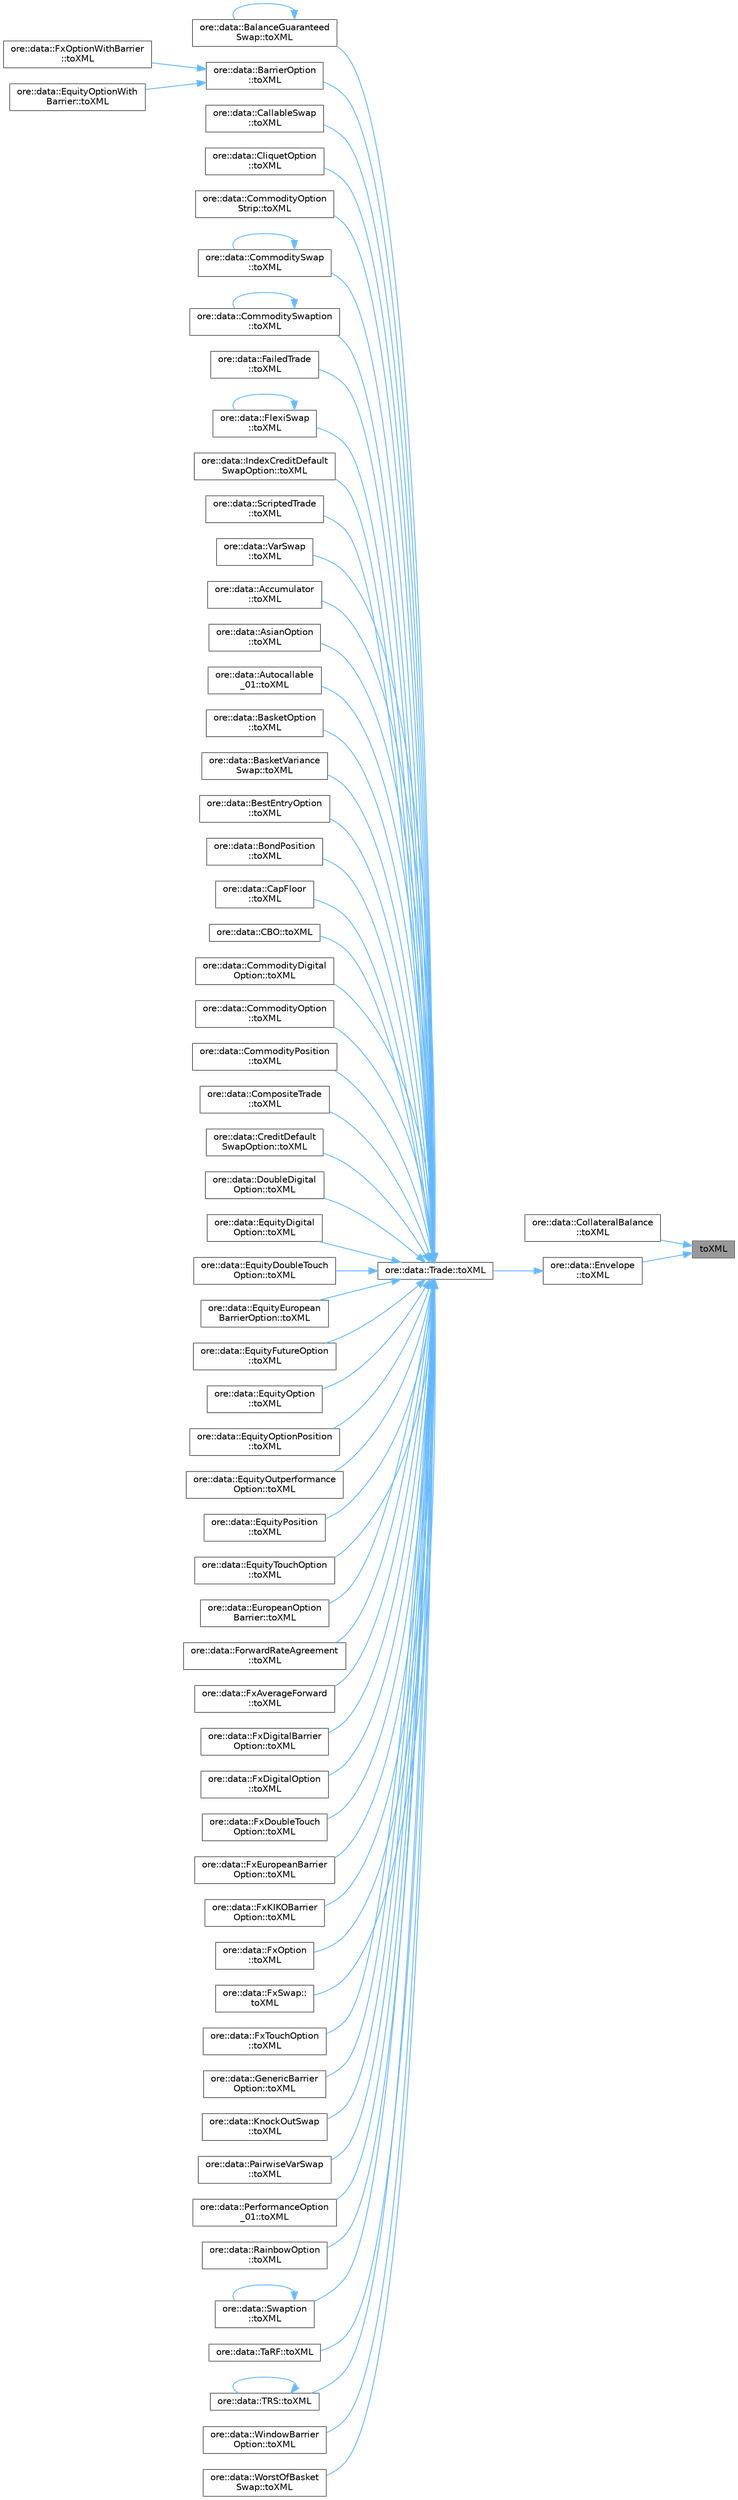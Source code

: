 digraph "toXML"
{
 // INTERACTIVE_SVG=YES
 // LATEX_PDF_SIZE
  bgcolor="transparent";
  edge [fontname=Helvetica,fontsize=10,labelfontname=Helvetica,labelfontsize=10];
  node [fontname=Helvetica,fontsize=10,shape=box,height=0.2,width=0.4];
  rankdir="RL";
  Node1 [label="toXML",height=0.2,width=0.4,color="gray40", fillcolor="grey60", style="filled", fontcolor="black",tooltip=" "];
  Node1 -> Node2 [dir="back",color="steelblue1",style="solid"];
  Node2 [label="ore::data::CollateralBalance\l::toXML",height=0.2,width=0.4,color="grey40", fillcolor="white", style="filled",URL="$classore_1_1data_1_1_collateral_balance.html#a98c77e5a9e18de0cd031a56f97459774",tooltip=" "];
  Node1 -> Node3 [dir="back",color="steelblue1",style="solid"];
  Node3 [label="ore::data::Envelope\l::toXML",height=0.2,width=0.4,color="grey40", fillcolor="white", style="filled",URL="$classore_1_1data_1_1_envelope.html#a7efefb9270d6c4933e4c96de0771f17a",tooltip=" "];
  Node3 -> Node4 [dir="back",color="steelblue1",style="solid"];
  Node4 [label="ore::data::Trade::toXML",height=0.2,width=0.4,color="grey40", fillcolor="white", style="filled",URL="$classore_1_1data_1_1_trade.html#a7efefb9270d6c4933e4c96de0771f17a",tooltip=" "];
  Node4 -> Node5 [dir="back",color="steelblue1",style="solid"];
  Node5 [label="ore::data::BalanceGuaranteed\lSwap::toXML",height=0.2,width=0.4,color="grey40", fillcolor="white", style="filled",URL="$classore_1_1data_1_1_balance_guaranteed_swap.html#a98c77e5a9e18de0cd031a56f97459774",tooltip=" "];
  Node5 -> Node5 [dir="back",color="steelblue1",style="solid"];
  Node4 -> Node6 [dir="back",color="steelblue1",style="solid"];
  Node6 [label="ore::data::BarrierOption\l::toXML",height=0.2,width=0.4,color="grey40", fillcolor="white", style="filled",URL="$classore_1_1data_1_1_barrier_option.html#a98c77e5a9e18de0cd031a56f97459774",tooltip=" "];
  Node6 -> Node7 [dir="back",color="steelblue1",style="solid"];
  Node7 [label="ore::data::FxOptionWithBarrier\l::toXML",height=0.2,width=0.4,color="grey40", fillcolor="white", style="filled",URL="$classore_1_1data_1_1_fx_option_with_barrier.html#a5c10f5bd7e0435a01713935a199ad5ff",tooltip=" "];
  Node6 -> Node8 [dir="back",color="steelblue1",style="solid"];
  Node8 [label="ore::data::EquityOptionWith\lBarrier::toXML",height=0.2,width=0.4,color="grey40", fillcolor="white", style="filled",URL="$classore_1_1data_1_1_equity_option_with_barrier.html#a5c10f5bd7e0435a01713935a199ad5ff",tooltip=" "];
  Node4 -> Node9 [dir="back",color="steelblue1",style="solid"];
  Node9 [label="ore::data::CallableSwap\l::toXML",height=0.2,width=0.4,color="grey40", fillcolor="white", style="filled",URL="$classore_1_1data_1_1_callable_swap.html#a98c77e5a9e18de0cd031a56f97459774",tooltip=" "];
  Node4 -> Node10 [dir="back",color="steelblue1",style="solid"];
  Node10 [label="ore::data::CliquetOption\l::toXML",height=0.2,width=0.4,color="grey40", fillcolor="white", style="filled",URL="$classore_1_1data_1_1_cliquet_option.html#a98c77e5a9e18de0cd031a56f97459774",tooltip=" "];
  Node4 -> Node11 [dir="back",color="steelblue1",style="solid"];
  Node11 [label="ore::data::CommodityOption\lStrip::toXML",height=0.2,width=0.4,color="grey40", fillcolor="white", style="filled",URL="$classore_1_1data_1_1_commodity_option_strip.html#a98c77e5a9e18de0cd031a56f97459774",tooltip=" "];
  Node4 -> Node12 [dir="back",color="steelblue1",style="solid"];
  Node12 [label="ore::data::CommoditySwap\l::toXML",height=0.2,width=0.4,color="grey40", fillcolor="white", style="filled",URL="$classore_1_1data_1_1_commodity_swap.html#a98c77e5a9e18de0cd031a56f97459774",tooltip=" "];
  Node12 -> Node12 [dir="back",color="steelblue1",style="solid"];
  Node4 -> Node13 [dir="back",color="steelblue1",style="solid"];
  Node13 [label="ore::data::CommoditySwaption\l::toXML",height=0.2,width=0.4,color="grey40", fillcolor="white", style="filled",URL="$classore_1_1data_1_1_commodity_swaption.html#a98c77e5a9e18de0cd031a56f97459774",tooltip=" "];
  Node13 -> Node13 [dir="back",color="steelblue1",style="solid"];
  Node4 -> Node14 [dir="back",color="steelblue1",style="solid"];
  Node14 [label="ore::data::FailedTrade\l::toXML",height=0.2,width=0.4,color="grey40", fillcolor="white", style="filled",URL="$classore_1_1data_1_1_failed_trade.html#a98c77e5a9e18de0cd031a56f97459774",tooltip=" "];
  Node4 -> Node15 [dir="back",color="steelblue1",style="solid"];
  Node15 [label="ore::data::FlexiSwap\l::toXML",height=0.2,width=0.4,color="grey40", fillcolor="white", style="filled",URL="$classore_1_1data_1_1_flexi_swap.html#a98c77e5a9e18de0cd031a56f97459774",tooltip=" "];
  Node15 -> Node15 [dir="back",color="steelblue1",style="solid"];
  Node4 -> Node16 [dir="back",color="steelblue1",style="solid"];
  Node16 [label="ore::data::IndexCreditDefault\lSwapOption::toXML",height=0.2,width=0.4,color="grey40", fillcolor="white", style="filled",URL="$classore_1_1data_1_1_index_credit_default_swap_option.html#a98c77e5a9e18de0cd031a56f97459774",tooltip=" "];
  Node4 -> Node17 [dir="back",color="steelblue1",style="solid"];
  Node17 [label="ore::data::ScriptedTrade\l::toXML",height=0.2,width=0.4,color="grey40", fillcolor="white", style="filled",URL="$classore_1_1data_1_1_scripted_trade.html#a98c77e5a9e18de0cd031a56f97459774",tooltip=" "];
  Node4 -> Node18 [dir="back",color="steelblue1",style="solid"];
  Node18 [label="ore::data::VarSwap\l::toXML",height=0.2,width=0.4,color="grey40", fillcolor="white", style="filled",URL="$classore_1_1data_1_1_var_swap.html#a98c77e5a9e18de0cd031a56f97459774",tooltip=" "];
  Node4 -> Node19 [dir="back",color="steelblue1",style="solid"];
  Node19 [label="ore::data::Accumulator\l::toXML",height=0.2,width=0.4,color="grey40", fillcolor="white", style="filled",URL="$classore_1_1data_1_1_accumulator.html#a7efefb9270d6c4933e4c96de0771f17a",tooltip=" "];
  Node4 -> Node20 [dir="back",color="steelblue1",style="solid"];
  Node20 [label="ore::data::AsianOption\l::toXML",height=0.2,width=0.4,color="grey40", fillcolor="white", style="filled",URL="$classore_1_1data_1_1_asian_option.html#a7efefb9270d6c4933e4c96de0771f17a",tooltip=" "];
  Node4 -> Node21 [dir="back",color="steelblue1",style="solid"];
  Node21 [label="ore::data::Autocallable\l_01::toXML",height=0.2,width=0.4,color="grey40", fillcolor="white", style="filled",URL="$classore_1_1data_1_1_autocallable__01.html#a7efefb9270d6c4933e4c96de0771f17a",tooltip=" "];
  Node4 -> Node22 [dir="back",color="steelblue1",style="solid"];
  Node22 [label="ore::data::BasketOption\l::toXML",height=0.2,width=0.4,color="grey40", fillcolor="white", style="filled",URL="$classore_1_1data_1_1_basket_option.html#a7efefb9270d6c4933e4c96de0771f17a",tooltip=" "];
  Node4 -> Node23 [dir="back",color="steelblue1",style="solid"];
  Node23 [label="ore::data::BasketVariance\lSwap::toXML",height=0.2,width=0.4,color="grey40", fillcolor="white", style="filled",URL="$classore_1_1data_1_1_basket_variance_swap.html#a7efefb9270d6c4933e4c96de0771f17a",tooltip=" "];
  Node4 -> Node24 [dir="back",color="steelblue1",style="solid"];
  Node24 [label="ore::data::BestEntryOption\l::toXML",height=0.2,width=0.4,color="grey40", fillcolor="white", style="filled",URL="$classore_1_1data_1_1_best_entry_option.html#a7efefb9270d6c4933e4c96de0771f17a",tooltip=" "];
  Node4 -> Node25 [dir="back",color="steelblue1",style="solid"];
  Node25 [label="ore::data::BondPosition\l::toXML",height=0.2,width=0.4,color="grey40", fillcolor="white", style="filled",URL="$classore_1_1data_1_1_bond_position.html#a7efefb9270d6c4933e4c96de0771f17a",tooltip=" "];
  Node4 -> Node26 [dir="back",color="steelblue1",style="solid"];
  Node26 [label="ore::data::CapFloor\l::toXML",height=0.2,width=0.4,color="grey40", fillcolor="white", style="filled",URL="$classore_1_1data_1_1_cap_floor.html#a7efefb9270d6c4933e4c96de0771f17a",tooltip=" "];
  Node4 -> Node27 [dir="back",color="steelblue1",style="solid"];
  Node27 [label="ore::data::CBO::toXML",height=0.2,width=0.4,color="grey40", fillcolor="white", style="filled",URL="$classore_1_1data_1_1_c_b_o.html#a7efefb9270d6c4933e4c96de0771f17a",tooltip=" "];
  Node4 -> Node28 [dir="back",color="steelblue1",style="solid"];
  Node28 [label="ore::data::CommodityDigital\lOption::toXML",height=0.2,width=0.4,color="grey40", fillcolor="white", style="filled",URL="$classore_1_1data_1_1_commodity_digital_option.html#a7efefb9270d6c4933e4c96de0771f17a",tooltip=" "];
  Node4 -> Node29 [dir="back",color="steelblue1",style="solid"];
  Node29 [label="ore::data::CommodityOption\l::toXML",height=0.2,width=0.4,color="grey40", fillcolor="white", style="filled",URL="$classore_1_1data_1_1_commodity_option.html#a7efefb9270d6c4933e4c96de0771f17a",tooltip=" "];
  Node4 -> Node30 [dir="back",color="steelblue1",style="solid"];
  Node30 [label="ore::data::CommodityPosition\l::toXML",height=0.2,width=0.4,color="grey40", fillcolor="white", style="filled",URL="$classore_1_1data_1_1_commodity_position.html#a7efefb9270d6c4933e4c96de0771f17a",tooltip=" "];
  Node4 -> Node31 [dir="back",color="steelblue1",style="solid"];
  Node31 [label="ore::data::CompositeTrade\l::toXML",height=0.2,width=0.4,color="grey40", fillcolor="white", style="filled",URL="$classore_1_1data_1_1_composite_trade.html#a7efefb9270d6c4933e4c96de0771f17a",tooltip=" "];
  Node4 -> Node32 [dir="back",color="steelblue1",style="solid"];
  Node32 [label="ore::data::CreditDefault\lSwapOption::toXML",height=0.2,width=0.4,color="grey40", fillcolor="white", style="filled",URL="$classore_1_1data_1_1_credit_default_swap_option.html#a7efefb9270d6c4933e4c96de0771f17a",tooltip=" "];
  Node4 -> Node33 [dir="back",color="steelblue1",style="solid"];
  Node33 [label="ore::data::DoubleDigital\lOption::toXML",height=0.2,width=0.4,color="grey40", fillcolor="white", style="filled",URL="$classore_1_1data_1_1_double_digital_option.html#a7efefb9270d6c4933e4c96de0771f17a",tooltip=" "];
  Node4 -> Node34 [dir="back",color="steelblue1",style="solid"];
  Node34 [label="ore::data::EquityDigital\lOption::toXML",height=0.2,width=0.4,color="grey40", fillcolor="white", style="filled",URL="$classore_1_1data_1_1_equity_digital_option.html#a7efefb9270d6c4933e4c96de0771f17a",tooltip=" "];
  Node4 -> Node35 [dir="back",color="steelblue1",style="solid"];
  Node35 [label="ore::data::EquityDoubleTouch\lOption::toXML",height=0.2,width=0.4,color="grey40", fillcolor="white", style="filled",URL="$classore_1_1data_1_1_equity_double_touch_option.html#a7efefb9270d6c4933e4c96de0771f17a",tooltip=" "];
  Node4 -> Node36 [dir="back",color="steelblue1",style="solid"];
  Node36 [label="ore::data::EquityEuropean\lBarrierOption::toXML",height=0.2,width=0.4,color="grey40", fillcolor="white", style="filled",URL="$classore_1_1data_1_1_equity_european_barrier_option.html#a7efefb9270d6c4933e4c96de0771f17a",tooltip=" "];
  Node4 -> Node37 [dir="back",color="steelblue1",style="solid"];
  Node37 [label="ore::data::EquityFutureOption\l::toXML",height=0.2,width=0.4,color="grey40", fillcolor="white", style="filled",URL="$classore_1_1data_1_1_equity_future_option.html#a7efefb9270d6c4933e4c96de0771f17a",tooltip=" "];
  Node4 -> Node38 [dir="back",color="steelblue1",style="solid"];
  Node38 [label="ore::data::EquityOption\l::toXML",height=0.2,width=0.4,color="grey40", fillcolor="white", style="filled",URL="$classore_1_1data_1_1_equity_option.html#a7efefb9270d6c4933e4c96de0771f17a",tooltip=" "];
  Node4 -> Node39 [dir="back",color="steelblue1",style="solid"];
  Node39 [label="ore::data::EquityOptionPosition\l::toXML",height=0.2,width=0.4,color="grey40", fillcolor="white", style="filled",URL="$classore_1_1data_1_1_equity_option_position.html#a7efefb9270d6c4933e4c96de0771f17a",tooltip=" "];
  Node4 -> Node40 [dir="back",color="steelblue1",style="solid"];
  Node40 [label="ore::data::EquityOutperformance\lOption::toXML",height=0.2,width=0.4,color="grey40", fillcolor="white", style="filled",URL="$classore_1_1data_1_1_equity_outperformance_option.html#a7efefb9270d6c4933e4c96de0771f17a",tooltip=" "];
  Node4 -> Node41 [dir="back",color="steelblue1",style="solid"];
  Node41 [label="ore::data::EquityPosition\l::toXML",height=0.2,width=0.4,color="grey40", fillcolor="white", style="filled",URL="$classore_1_1data_1_1_equity_position.html#a7efefb9270d6c4933e4c96de0771f17a",tooltip=" "];
  Node4 -> Node42 [dir="back",color="steelblue1",style="solid"];
  Node42 [label="ore::data::EquityTouchOption\l::toXML",height=0.2,width=0.4,color="grey40", fillcolor="white", style="filled",URL="$classore_1_1data_1_1_equity_touch_option.html#a7efefb9270d6c4933e4c96de0771f17a",tooltip=" "];
  Node4 -> Node43 [dir="back",color="steelblue1",style="solid"];
  Node43 [label="ore::data::EuropeanOption\lBarrier::toXML",height=0.2,width=0.4,color="grey40", fillcolor="white", style="filled",URL="$classore_1_1data_1_1_european_option_barrier.html#a7efefb9270d6c4933e4c96de0771f17a",tooltip=" "];
  Node4 -> Node44 [dir="back",color="steelblue1",style="solid"];
  Node44 [label="ore::data::ForwardRateAgreement\l::toXML",height=0.2,width=0.4,color="grey40", fillcolor="white", style="filled",URL="$classore_1_1data_1_1_forward_rate_agreement.html#a7efefb9270d6c4933e4c96de0771f17a",tooltip=" "];
  Node4 -> Node45 [dir="back",color="steelblue1",style="solid"];
  Node45 [label="ore::data::FxAverageForward\l::toXML",height=0.2,width=0.4,color="grey40", fillcolor="white", style="filled",URL="$classore_1_1data_1_1_fx_average_forward.html#a7efefb9270d6c4933e4c96de0771f17a",tooltip=" "];
  Node4 -> Node46 [dir="back",color="steelblue1",style="solid"];
  Node46 [label="ore::data::FxDigitalBarrier\lOption::toXML",height=0.2,width=0.4,color="grey40", fillcolor="white", style="filled",URL="$classore_1_1data_1_1_fx_digital_barrier_option.html#a7efefb9270d6c4933e4c96de0771f17a",tooltip=" "];
  Node4 -> Node47 [dir="back",color="steelblue1",style="solid"];
  Node47 [label="ore::data::FxDigitalOption\l::toXML",height=0.2,width=0.4,color="grey40", fillcolor="white", style="filled",URL="$classore_1_1data_1_1_fx_digital_option.html#a7efefb9270d6c4933e4c96de0771f17a",tooltip=" "];
  Node4 -> Node48 [dir="back",color="steelblue1",style="solid"];
  Node48 [label="ore::data::FxDoubleTouch\lOption::toXML",height=0.2,width=0.4,color="grey40", fillcolor="white", style="filled",URL="$classore_1_1data_1_1_fx_double_touch_option.html#a7efefb9270d6c4933e4c96de0771f17a",tooltip=" "];
  Node4 -> Node49 [dir="back",color="steelblue1",style="solid"];
  Node49 [label="ore::data::FxEuropeanBarrier\lOption::toXML",height=0.2,width=0.4,color="grey40", fillcolor="white", style="filled",URL="$classore_1_1data_1_1_fx_european_barrier_option.html#a7efefb9270d6c4933e4c96de0771f17a",tooltip=" "];
  Node4 -> Node50 [dir="back",color="steelblue1",style="solid"];
  Node50 [label="ore::data::FxKIKOBarrier\lOption::toXML",height=0.2,width=0.4,color="grey40", fillcolor="white", style="filled",URL="$classore_1_1data_1_1_fx_k_i_k_o_barrier_option.html#a7efefb9270d6c4933e4c96de0771f17a",tooltip=" "];
  Node4 -> Node51 [dir="back",color="steelblue1",style="solid"];
  Node51 [label="ore::data::FxOption\l::toXML",height=0.2,width=0.4,color="grey40", fillcolor="white", style="filled",URL="$classore_1_1data_1_1_fx_option.html#a7efefb9270d6c4933e4c96de0771f17a",tooltip=" "];
  Node4 -> Node52 [dir="back",color="steelblue1",style="solid"];
  Node52 [label="ore::data::FxSwap::\ltoXML",height=0.2,width=0.4,color="grey40", fillcolor="white", style="filled",URL="$classore_1_1data_1_1_fx_swap.html#a7efefb9270d6c4933e4c96de0771f17a",tooltip=" "];
  Node4 -> Node53 [dir="back",color="steelblue1",style="solid"];
  Node53 [label="ore::data::FxTouchOption\l::toXML",height=0.2,width=0.4,color="grey40", fillcolor="white", style="filled",URL="$classore_1_1data_1_1_fx_touch_option.html#a7efefb9270d6c4933e4c96de0771f17a",tooltip=" "];
  Node4 -> Node54 [dir="back",color="steelblue1",style="solid"];
  Node54 [label="ore::data::GenericBarrier\lOption::toXML",height=0.2,width=0.4,color="grey40", fillcolor="white", style="filled",URL="$classore_1_1data_1_1_generic_barrier_option.html#a7efefb9270d6c4933e4c96de0771f17a",tooltip=" "];
  Node4 -> Node55 [dir="back",color="steelblue1",style="solid"];
  Node55 [label="ore::data::KnockOutSwap\l::toXML",height=0.2,width=0.4,color="grey40", fillcolor="white", style="filled",URL="$classore_1_1data_1_1_knock_out_swap.html#a7efefb9270d6c4933e4c96de0771f17a",tooltip=" "];
  Node4 -> Node56 [dir="back",color="steelblue1",style="solid"];
  Node56 [label="ore::data::PairwiseVarSwap\l::toXML",height=0.2,width=0.4,color="grey40", fillcolor="white", style="filled",URL="$classore_1_1data_1_1_pairwise_var_swap.html#a7efefb9270d6c4933e4c96de0771f17a",tooltip=" "];
  Node4 -> Node57 [dir="back",color="steelblue1",style="solid"];
  Node57 [label="ore::data::PerformanceOption\l_01::toXML",height=0.2,width=0.4,color="grey40", fillcolor="white", style="filled",URL="$classore_1_1data_1_1_performance_option__01.html#a7efefb9270d6c4933e4c96de0771f17a",tooltip=" "];
  Node4 -> Node58 [dir="back",color="steelblue1",style="solid"];
  Node58 [label="ore::data::RainbowOption\l::toXML",height=0.2,width=0.4,color="grey40", fillcolor="white", style="filled",URL="$classore_1_1data_1_1_rainbow_option.html#a7efefb9270d6c4933e4c96de0771f17a",tooltip=" "];
  Node4 -> Node59 [dir="back",color="steelblue1",style="solid"];
  Node59 [label="ore::data::Swaption\l::toXML",height=0.2,width=0.4,color="grey40", fillcolor="white", style="filled",URL="$classore_1_1data_1_1_swaption.html#a7efefb9270d6c4933e4c96de0771f17a",tooltip=" "];
  Node59 -> Node59 [dir="back",color="steelblue1",style="solid"];
  Node4 -> Node60 [dir="back",color="steelblue1",style="solid"];
  Node60 [label="ore::data::TaRF::toXML",height=0.2,width=0.4,color="grey40", fillcolor="white", style="filled",URL="$classore_1_1data_1_1_ta_r_f.html#a7efefb9270d6c4933e4c96de0771f17a",tooltip=" "];
  Node4 -> Node61 [dir="back",color="steelblue1",style="solid"];
  Node61 [label="ore::data::TRS::toXML",height=0.2,width=0.4,color="grey40", fillcolor="white", style="filled",URL="$classore_1_1data_1_1_t_r_s.html#a7efefb9270d6c4933e4c96de0771f17a",tooltip=" "];
  Node61 -> Node61 [dir="back",color="steelblue1",style="solid"];
  Node4 -> Node62 [dir="back",color="steelblue1",style="solid"];
  Node62 [label="ore::data::WindowBarrier\lOption::toXML",height=0.2,width=0.4,color="grey40", fillcolor="white", style="filled",URL="$classore_1_1data_1_1_window_barrier_option.html#a7efefb9270d6c4933e4c96de0771f17a",tooltip=" "];
  Node4 -> Node63 [dir="back",color="steelblue1",style="solid"];
  Node63 [label="ore::data::WorstOfBasket\lSwap::toXML",height=0.2,width=0.4,color="grey40", fillcolor="white", style="filled",URL="$classore_1_1data_1_1_worst_of_basket_swap.html#a7efefb9270d6c4933e4c96de0771f17a",tooltip=" "];
}
